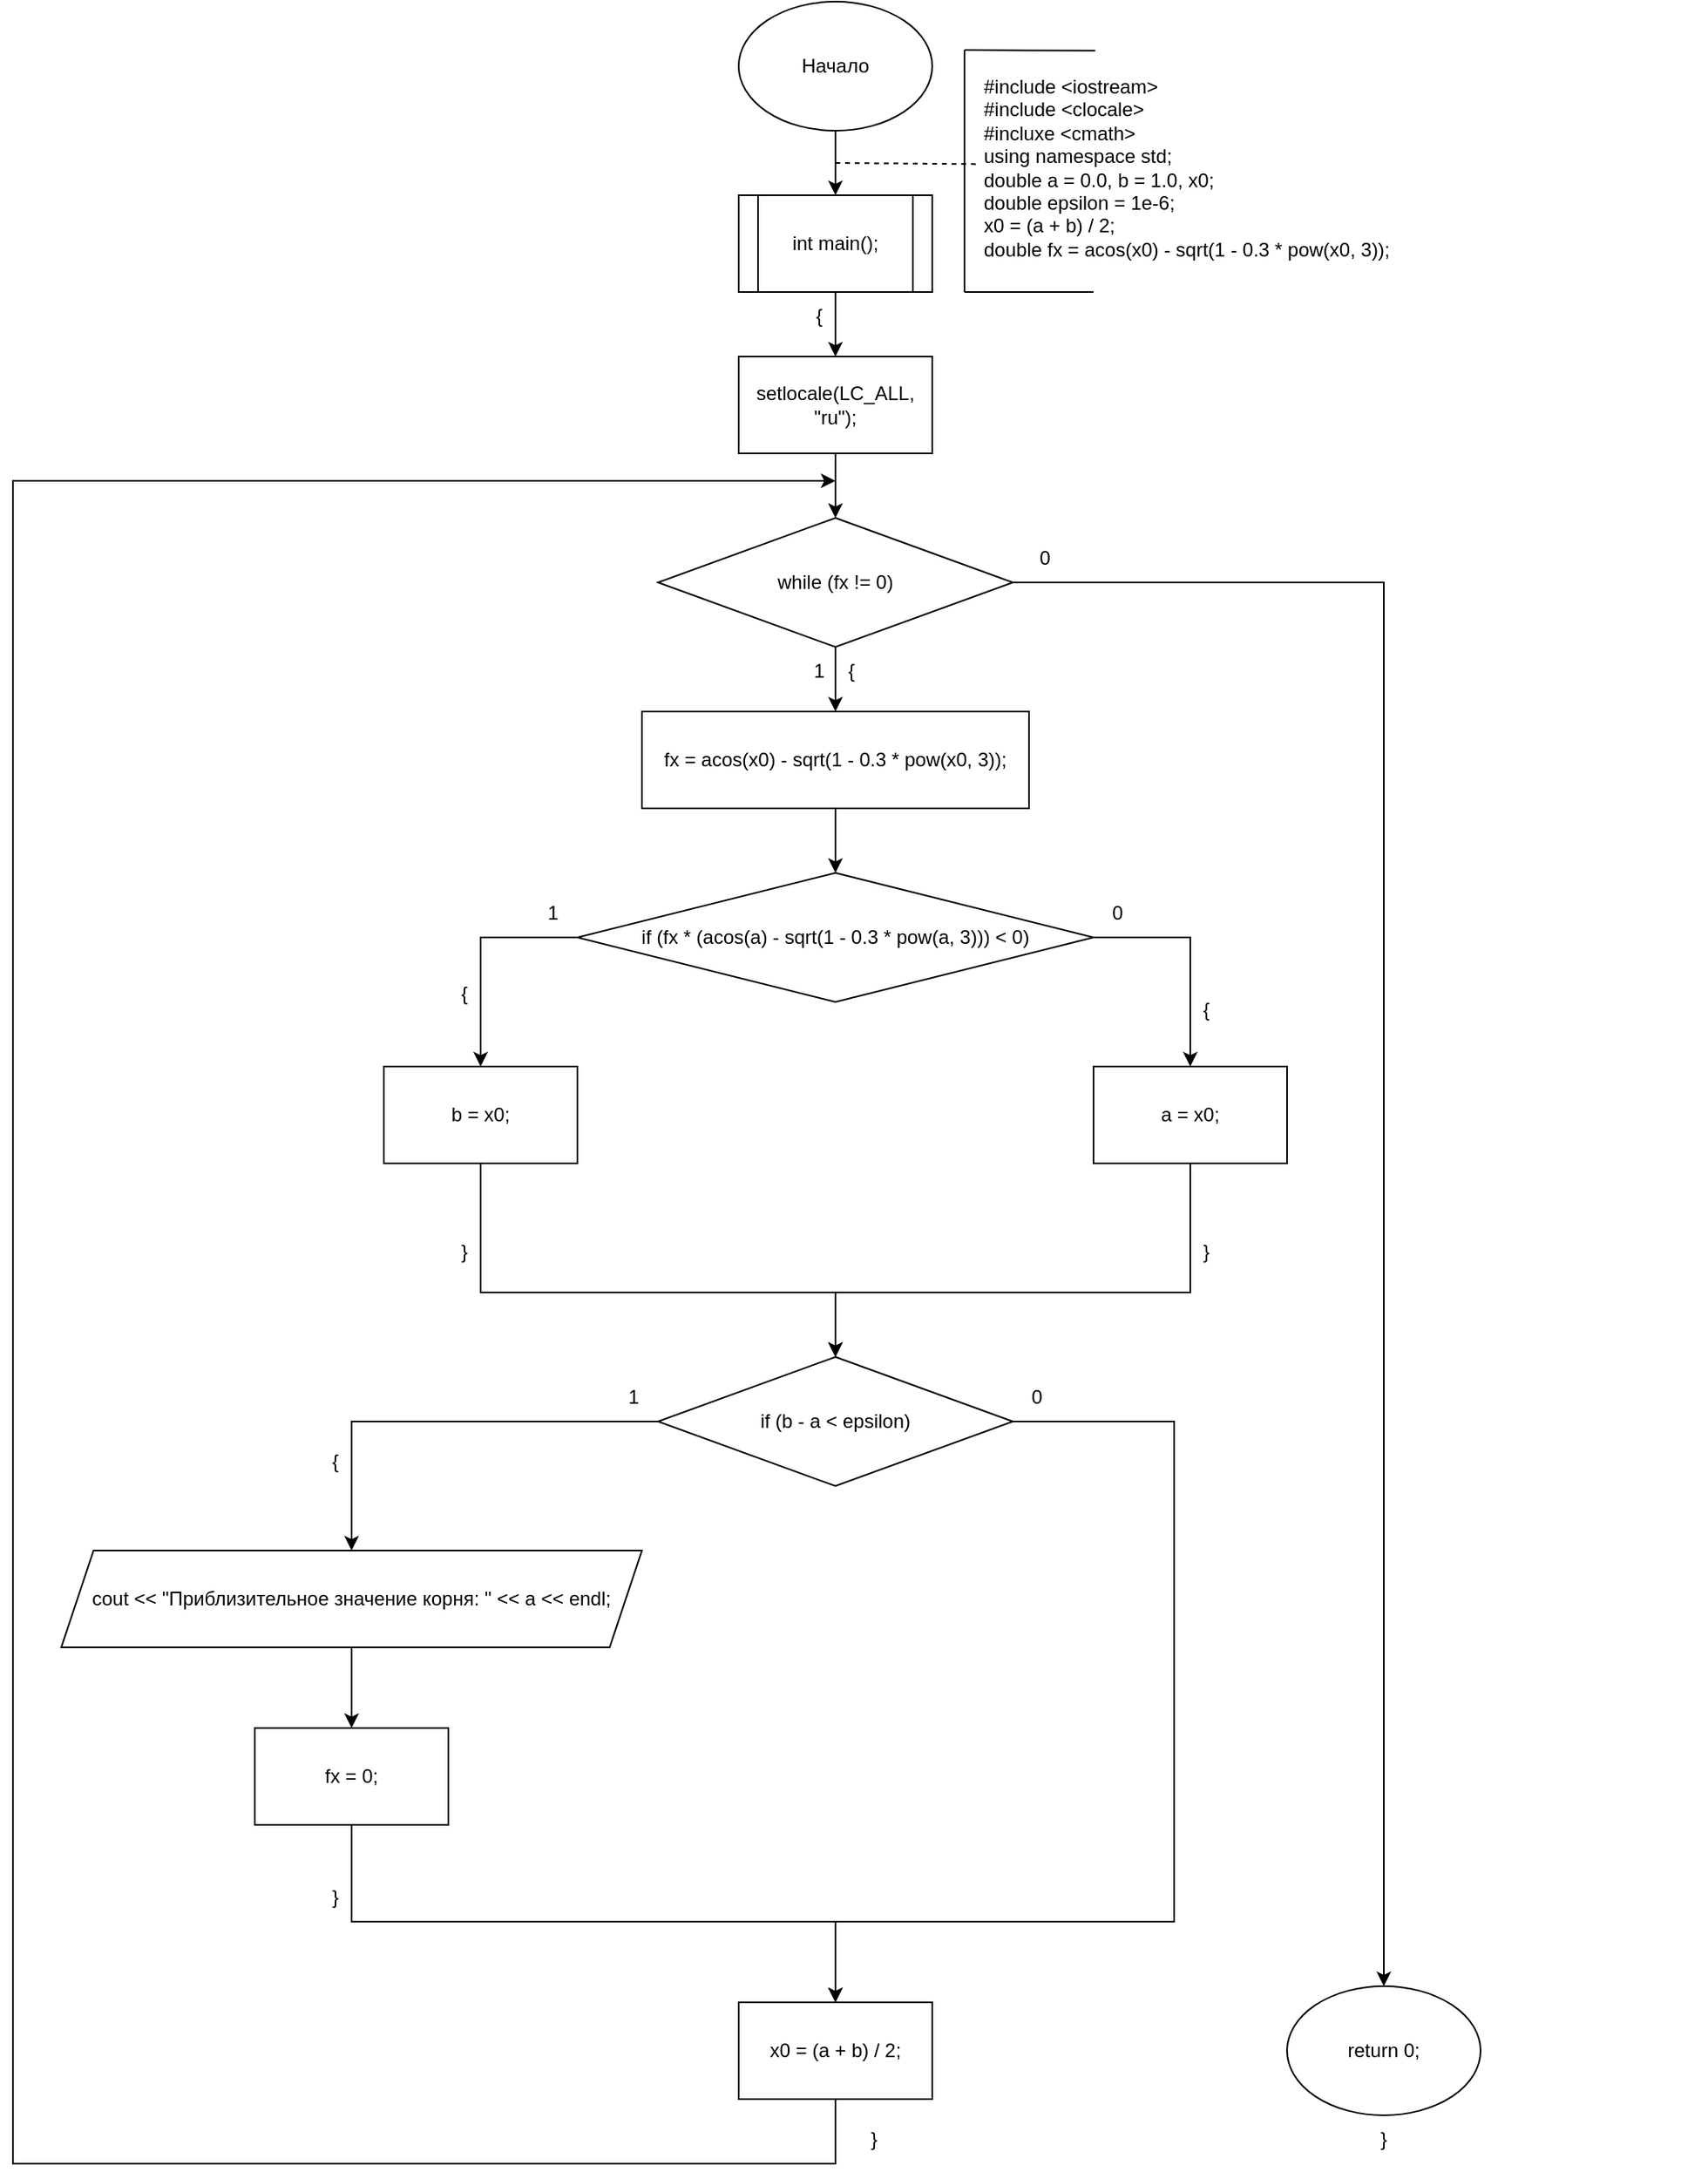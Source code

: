 <mxfile version="24.7.17">
  <diagram name="Страница — 1" id="JdO2fcKlniyYSqoTM42g">
    <mxGraphModel dx="1877" dy="717" grid="1" gridSize="10" guides="1" tooltips="1" connect="1" arrows="1" fold="1" page="1" pageScale="1" pageWidth="827" pageHeight="1169" math="0" shadow="0">
      <root>
        <mxCell id="0" />
        <mxCell id="1" parent="0" />
        <mxCell id="YsYH1DWR82eK-egHC4za-1" style="edgeStyle=orthogonalEdgeStyle;rounded=0;orthogonalLoop=1;jettySize=auto;html=1;entryX=0.5;entryY=0;entryDx=0;entryDy=0;" parent="1" source="YsYH1DWR82eK-egHC4za-2" target="YsYH1DWR82eK-egHC4za-4" edge="1">
          <mxGeometry relative="1" as="geometry" />
        </mxCell>
        <mxCell id="YsYH1DWR82eK-egHC4za-2" value="Начало" style="ellipse;whiteSpace=wrap;html=1;" parent="1" vertex="1">
          <mxGeometry x="340" width="120" height="80" as="geometry" />
        </mxCell>
        <mxCell id="YsYH1DWR82eK-egHC4za-3" style="edgeStyle=orthogonalEdgeStyle;rounded=0;orthogonalLoop=1;jettySize=auto;html=1;entryX=0.5;entryY=0;entryDx=0;entryDy=0;" parent="1" source="YsYH1DWR82eK-egHC4za-4" target="YsYH1DWR82eK-egHC4za-10" edge="1">
          <mxGeometry relative="1" as="geometry" />
        </mxCell>
        <mxCell id="YsYH1DWR82eK-egHC4za-4" value="int main();" style="shape=process;whiteSpace=wrap;html=1;backgroundOutline=1;" parent="1" vertex="1">
          <mxGeometry x="340" y="120" width="120" height="60" as="geometry" />
        </mxCell>
        <mxCell id="YsYH1DWR82eK-egHC4za-5" value="" style="endArrow=none;dashed=1;html=1;rounded=0;" parent="1" target="YsYH1DWR82eK-egHC4za-6" edge="1">
          <mxGeometry width="50" height="50" relative="1" as="geometry">
            <mxPoint x="400" y="100" as="sourcePoint" />
            <mxPoint x="490" y="100" as="targetPoint" />
          </mxGeometry>
        </mxCell>
        <mxCell id="YsYH1DWR82eK-egHC4za-6" value="#include &amp;lt;iostream&amp;gt;&lt;div&gt;#include &amp;lt;clocale&amp;gt;&lt;/div&gt;&lt;div&gt;#incluxe &amp;lt;cmath&amp;gt;&lt;/div&gt;&lt;div&gt;using namespace std;&lt;/div&gt;&lt;div style=&quot;&quot;&gt;&lt;div&gt;double a = 0.0, b = 1.0, x0;&lt;/div&gt;&lt;div&gt;double epsilon = 1e-6;&lt;/div&gt;&lt;div&gt;x0 = (a + b) / 2;&lt;/div&gt;&lt;div&gt;double fx = acos(x0) - sqrt(1 - 0.3 * pow(x0, 3));&lt;/div&gt;&lt;/div&gt;" style="text;html=1;align=left;verticalAlign=middle;whiteSpace=wrap;rounded=0;" parent="1" vertex="1">
          <mxGeometry x="490" y="30" width="450" height="145" as="geometry" />
        </mxCell>
        <mxCell id="YsYH1DWR82eK-egHC4za-7" value="" style="endArrow=none;html=1;rounded=0;" parent="1" edge="1">
          <mxGeometry width="50" height="50" relative="1" as="geometry">
            <mxPoint x="480" y="140" as="sourcePoint" />
            <mxPoint x="480" y="70" as="targetPoint" />
          </mxGeometry>
        </mxCell>
        <mxCell id="YsYH1DWR82eK-egHC4za-8" value="" style="endArrow=none;html=1;rounded=0;" parent="1" edge="1">
          <mxGeometry width="50" height="50" relative="1" as="geometry">
            <mxPoint x="480" y="180" as="sourcePoint" />
            <mxPoint x="560" y="180" as="targetPoint" />
          </mxGeometry>
        </mxCell>
        <mxCell id="YsYH1DWR82eK-egHC4za-9" value="" style="endArrow=none;html=1;rounded=0;entryX=0.158;entryY=0.003;entryDx=0;entryDy=0;entryPerimeter=0;" parent="1" target="YsYH1DWR82eK-egHC4za-6" edge="1">
          <mxGeometry width="50" height="50" relative="1" as="geometry">
            <mxPoint x="480" y="30" as="sourcePoint" />
            <mxPoint x="510" y="30" as="targetPoint" />
          </mxGeometry>
        </mxCell>
        <mxCell id="YsYH1DWR82eK-egHC4za-14" style="edgeStyle=orthogonalEdgeStyle;rounded=0;orthogonalLoop=1;jettySize=auto;html=1;entryX=0.5;entryY=0;entryDx=0;entryDy=0;" parent="1" source="YsYH1DWR82eK-egHC4za-10" target="YsYH1DWR82eK-egHC4za-13" edge="1">
          <mxGeometry relative="1" as="geometry" />
        </mxCell>
        <mxCell id="YsYH1DWR82eK-egHC4za-10" value="setlocale(LC_ALL, &quot;ru&quot;);" style="rounded=0;whiteSpace=wrap;html=1;" parent="1" vertex="1">
          <mxGeometry x="340" y="220" width="120" height="60" as="geometry" />
        </mxCell>
        <mxCell id="YsYH1DWR82eK-egHC4za-11" value="{" style="text;html=1;align=center;verticalAlign=middle;whiteSpace=wrap;rounded=0;" parent="1" vertex="1">
          <mxGeometry x="380" y="180" width="20" height="30" as="geometry" />
        </mxCell>
        <mxCell id="YsYH1DWR82eK-egHC4za-12" value="" style="endArrow=none;html=1;rounded=0;" parent="1" edge="1">
          <mxGeometry width="50" height="50" relative="1" as="geometry">
            <mxPoint x="480" y="180" as="sourcePoint" />
            <mxPoint x="480" y="30" as="targetPoint" />
          </mxGeometry>
        </mxCell>
        <mxCell id="YsYH1DWR82eK-egHC4za-16" style="edgeStyle=orthogonalEdgeStyle;rounded=0;orthogonalLoop=1;jettySize=auto;html=1;entryX=0.5;entryY=0;entryDx=0;entryDy=0;" parent="1" source="YsYH1DWR82eK-egHC4za-13" target="YsYH1DWR82eK-egHC4za-15" edge="1">
          <mxGeometry relative="1" as="geometry" />
        </mxCell>
        <mxCell id="nObjQ11gGqWURj6z7AbE-4" style="edgeStyle=orthogonalEdgeStyle;rounded=0;orthogonalLoop=1;jettySize=auto;html=1;entryX=0.5;entryY=0;entryDx=0;entryDy=0;" edge="1" parent="1" source="YsYH1DWR82eK-egHC4za-13" target="nObjQ11gGqWURj6z7AbE-3">
          <mxGeometry relative="1" as="geometry" />
        </mxCell>
        <mxCell id="YsYH1DWR82eK-egHC4za-13" value="while (fx != 0)" style="rhombus;whiteSpace=wrap;html=1;" parent="1" vertex="1">
          <mxGeometry x="290" y="320" width="220" height="80" as="geometry" />
        </mxCell>
        <mxCell id="YsYH1DWR82eK-egHC4za-33" style="edgeStyle=orthogonalEdgeStyle;rounded=0;orthogonalLoop=1;jettySize=auto;html=1;entryX=0.5;entryY=0;entryDx=0;entryDy=0;" parent="1" source="YsYH1DWR82eK-egHC4za-15" target="YsYH1DWR82eK-egHC4za-32" edge="1">
          <mxGeometry relative="1" as="geometry" />
        </mxCell>
        <mxCell id="YsYH1DWR82eK-egHC4za-15" value="fx = acos(x0) - sqrt(1 - 0.3 * pow(x0, 3));" style="rounded=0;whiteSpace=wrap;html=1;" parent="1" vertex="1">
          <mxGeometry x="280" y="440" width="240" height="60" as="geometry" />
        </mxCell>
        <mxCell id="YsYH1DWR82eK-egHC4za-23" value="{" style="text;html=1;align=center;verticalAlign=middle;whiteSpace=wrap;rounded=0;" parent="1" vertex="1">
          <mxGeometry x="400" y="400" width="20" height="30" as="geometry" />
        </mxCell>
        <mxCell id="YsYH1DWR82eK-egHC4za-26" value="1" style="text;html=1;align=center;verticalAlign=middle;whiteSpace=wrap;rounded=0;" parent="1" vertex="1">
          <mxGeometry x="380" y="400" width="20" height="30" as="geometry" />
        </mxCell>
        <mxCell id="YsYH1DWR82eK-egHC4za-27" value="0" style="text;html=1;align=center;verticalAlign=middle;whiteSpace=wrap;rounded=0;" parent="1" vertex="1">
          <mxGeometry x="520" y="330" width="20" height="30" as="geometry" />
        </mxCell>
        <mxCell id="YsYH1DWR82eK-egHC4za-35" style="edgeStyle=orthogonalEdgeStyle;rounded=0;orthogonalLoop=1;jettySize=auto;html=1;entryX=0.5;entryY=0;entryDx=0;entryDy=0;" parent="1" source="YsYH1DWR82eK-egHC4za-32" target="YsYH1DWR82eK-egHC4za-34" edge="1">
          <mxGeometry relative="1" as="geometry">
            <Array as="points">
              <mxPoint x="180" y="580" />
            </Array>
          </mxGeometry>
        </mxCell>
        <mxCell id="YsYH1DWR82eK-egHC4za-37" style="edgeStyle=orthogonalEdgeStyle;rounded=0;orthogonalLoop=1;jettySize=auto;html=1;entryX=0.5;entryY=0;entryDx=0;entryDy=0;" parent="1" source="YsYH1DWR82eK-egHC4za-32" target="YsYH1DWR82eK-egHC4za-36" edge="1">
          <mxGeometry relative="1" as="geometry">
            <Array as="points">
              <mxPoint x="620" y="580" />
            </Array>
          </mxGeometry>
        </mxCell>
        <mxCell id="YsYH1DWR82eK-egHC4za-32" value="if (fx * (acos(a) - sqrt(1 - 0.3 * pow(a, 3))) &lt; 0)" style="rhombus;whiteSpace=wrap;html=1;" parent="1" vertex="1">
          <mxGeometry x="240" y="540" width="320" height="80" as="geometry" />
        </mxCell>
        <mxCell id="YsYH1DWR82eK-egHC4za-42" style="edgeStyle=orthogonalEdgeStyle;rounded=0;orthogonalLoop=1;jettySize=auto;html=1;entryX=0.5;entryY=0;entryDx=0;entryDy=0;" parent="1" source="YsYH1DWR82eK-egHC4za-34" target="YsYH1DWR82eK-egHC4za-40" edge="1">
          <mxGeometry relative="1" as="geometry">
            <Array as="points">
              <mxPoint x="180" y="800" />
              <mxPoint x="400" y="800" />
            </Array>
          </mxGeometry>
        </mxCell>
        <mxCell id="YsYH1DWR82eK-egHC4za-34" value="b = x0;" style="rounded=0;whiteSpace=wrap;html=1;" parent="1" vertex="1">
          <mxGeometry x="120" y="660" width="120" height="60" as="geometry" />
        </mxCell>
        <mxCell id="YsYH1DWR82eK-egHC4za-41" style="edgeStyle=orthogonalEdgeStyle;rounded=0;orthogonalLoop=1;jettySize=auto;html=1;entryX=0.5;entryY=0;entryDx=0;entryDy=0;" parent="1" source="YsYH1DWR82eK-egHC4za-36" target="YsYH1DWR82eK-egHC4za-40" edge="1">
          <mxGeometry relative="1" as="geometry">
            <Array as="points">
              <mxPoint x="620" y="800" />
              <mxPoint x="400" y="800" />
            </Array>
          </mxGeometry>
        </mxCell>
        <mxCell id="YsYH1DWR82eK-egHC4za-36" value="a = x0;" style="rounded=0;whiteSpace=wrap;html=1;" parent="1" vertex="1">
          <mxGeometry x="560" y="660" width="120" height="60" as="geometry" />
        </mxCell>
        <mxCell id="YsYH1DWR82eK-egHC4za-38" value="1" style="text;html=1;align=center;verticalAlign=middle;whiteSpace=wrap;rounded=0;" parent="1" vertex="1">
          <mxGeometry x="210" y="550" width="30" height="30" as="geometry" />
        </mxCell>
        <mxCell id="YsYH1DWR82eK-egHC4za-39" value="0" style="text;html=1;align=center;verticalAlign=middle;whiteSpace=wrap;rounded=0;" parent="1" vertex="1">
          <mxGeometry x="560" y="550" width="30" height="30" as="geometry" />
        </mxCell>
        <mxCell id="YsYH1DWR82eK-egHC4za-50" style="edgeStyle=orthogonalEdgeStyle;rounded=0;orthogonalLoop=1;jettySize=auto;html=1;entryX=0.5;entryY=0;entryDx=0;entryDy=0;" parent="1" source="YsYH1DWR82eK-egHC4za-40" target="YsYH1DWR82eK-egHC4za-49" edge="1">
          <mxGeometry relative="1" as="geometry" />
        </mxCell>
        <mxCell id="YsYH1DWR82eK-egHC4za-57" style="edgeStyle=orthogonalEdgeStyle;rounded=0;orthogonalLoop=1;jettySize=auto;html=1;entryX=0.5;entryY=0;entryDx=0;entryDy=0;" parent="1" source="YsYH1DWR82eK-egHC4za-40" target="YsYH1DWR82eK-egHC4za-54" edge="1">
          <mxGeometry relative="1" as="geometry">
            <Array as="points">
              <mxPoint x="610" y="880" />
              <mxPoint x="610" y="1190" />
              <mxPoint x="400" y="1190" />
            </Array>
          </mxGeometry>
        </mxCell>
        <mxCell id="YsYH1DWR82eK-egHC4za-40" value="if (b - a &lt; epsilon)" style="rhombus;whiteSpace=wrap;html=1;" parent="1" vertex="1">
          <mxGeometry x="290" y="840" width="220" height="80" as="geometry" />
        </mxCell>
        <mxCell id="YsYH1DWR82eK-egHC4za-43" value="{" style="text;html=1;align=center;verticalAlign=middle;whiteSpace=wrap;rounded=0;" parent="1" vertex="1">
          <mxGeometry x="80" y="890" width="20" height="30" as="geometry" />
        </mxCell>
        <mxCell id="YsYH1DWR82eK-egHC4za-46" value="{" style="text;html=1;align=center;verticalAlign=middle;whiteSpace=wrap;rounded=0;" parent="1" vertex="1">
          <mxGeometry x="620" y="610" width="20" height="30" as="geometry" />
        </mxCell>
        <mxCell id="YsYH1DWR82eK-egHC4za-47" value="}" style="text;html=1;align=center;verticalAlign=middle;whiteSpace=wrap;rounded=0;" parent="1" vertex="1">
          <mxGeometry x="620" y="760" width="20" height="30" as="geometry" />
        </mxCell>
        <mxCell id="YsYH1DWR82eK-egHC4za-48" value="}" style="text;html=1;align=center;verticalAlign=middle;whiteSpace=wrap;rounded=0;" parent="1" vertex="1">
          <mxGeometry x="160" y="760" width="20" height="30" as="geometry" />
        </mxCell>
        <mxCell id="YsYH1DWR82eK-egHC4za-53" style="edgeStyle=orthogonalEdgeStyle;rounded=0;orthogonalLoop=1;jettySize=auto;html=1;entryX=0.5;entryY=0;entryDx=0;entryDy=0;" parent="1" source="YsYH1DWR82eK-egHC4za-49" target="YsYH1DWR82eK-egHC4za-52" edge="1">
          <mxGeometry relative="1" as="geometry" />
        </mxCell>
        <mxCell id="YsYH1DWR82eK-egHC4za-49" value="cout &lt;&lt; &quot;Приблизительное значение корня: &quot; &lt;&lt; a &lt;&lt; endl;" style="shape=parallelogram;perimeter=parallelogramPerimeter;whiteSpace=wrap;html=1;fixedSize=1;" parent="1" vertex="1">
          <mxGeometry x="-80" y="960" width="360" height="60" as="geometry" />
        </mxCell>
        <mxCell id="YsYH1DWR82eK-egHC4za-51" value="1" style="text;html=1;align=center;verticalAlign=middle;whiteSpace=wrap;rounded=0;" parent="1" vertex="1">
          <mxGeometry x="260" y="850" width="30" height="30" as="geometry" />
        </mxCell>
        <mxCell id="YsYH1DWR82eK-egHC4za-56" style="edgeStyle=orthogonalEdgeStyle;rounded=0;orthogonalLoop=1;jettySize=auto;html=1;entryX=0.5;entryY=0;entryDx=0;entryDy=0;" parent="1" source="YsYH1DWR82eK-egHC4za-52" target="YsYH1DWR82eK-egHC4za-54" edge="1">
          <mxGeometry relative="1" as="geometry">
            <Array as="points">
              <mxPoint x="100" y="1190" />
              <mxPoint x="400" y="1190" />
            </Array>
          </mxGeometry>
        </mxCell>
        <mxCell id="YsYH1DWR82eK-egHC4za-52" value="fx = 0;" style="rounded=0;whiteSpace=wrap;html=1;" parent="1" vertex="1">
          <mxGeometry x="40" y="1070" width="120" height="60" as="geometry" />
        </mxCell>
        <mxCell id="nObjQ11gGqWURj6z7AbE-2" style="edgeStyle=orthogonalEdgeStyle;rounded=0;orthogonalLoop=1;jettySize=auto;html=1;" edge="1" parent="1" source="YsYH1DWR82eK-egHC4za-54">
          <mxGeometry relative="1" as="geometry">
            <mxPoint x="400" y="297" as="targetPoint" />
            <Array as="points">
              <mxPoint x="400" y="1340" />
              <mxPoint x="-110" y="1340" />
              <mxPoint x="-110" y="297" />
            </Array>
          </mxGeometry>
        </mxCell>
        <mxCell id="YsYH1DWR82eK-egHC4za-54" value="x0 = (a + b) / 2;" style="rounded=0;whiteSpace=wrap;html=1;" parent="1" vertex="1">
          <mxGeometry x="340" y="1240" width="120" height="60" as="geometry" />
        </mxCell>
        <mxCell id="YsYH1DWR82eK-egHC4za-58" value="0" style="text;html=1;align=center;verticalAlign=middle;whiteSpace=wrap;rounded=0;" parent="1" vertex="1">
          <mxGeometry x="510" y="850" width="30" height="30" as="geometry" />
        </mxCell>
        <mxCell id="YsYH1DWR82eK-egHC4za-59" value="}" style="text;html=1;align=center;verticalAlign=middle;whiteSpace=wrap;rounded=0;" parent="1" vertex="1">
          <mxGeometry x="80" y="1160" width="20" height="30" as="geometry" />
        </mxCell>
        <mxCell id="YsYH1DWR82eK-egHC4za-64" value="}" style="text;html=1;align=center;verticalAlign=middle;whiteSpace=wrap;rounded=0;" parent="1" vertex="1">
          <mxGeometry x="414" y="1310" width="20" height="30" as="geometry" />
        </mxCell>
        <mxCell id="nObjQ11gGqWURj6z7AbE-1" value="{" style="text;html=1;align=center;verticalAlign=middle;whiteSpace=wrap;rounded=0;" vertex="1" parent="1">
          <mxGeometry x="160" y="600" width="20" height="30" as="geometry" />
        </mxCell>
        <mxCell id="nObjQ11gGqWURj6z7AbE-3" value="return 0;" style="ellipse;whiteSpace=wrap;html=1;" vertex="1" parent="1">
          <mxGeometry x="680" y="1230" width="120" height="80" as="geometry" />
        </mxCell>
        <mxCell id="nObjQ11gGqWURj6z7AbE-5" value="}" style="text;html=1;align=center;verticalAlign=middle;whiteSpace=wrap;rounded=0;" vertex="1" parent="1">
          <mxGeometry x="735" y="1310" width="10" height="30" as="geometry" />
        </mxCell>
      </root>
    </mxGraphModel>
  </diagram>
</mxfile>
